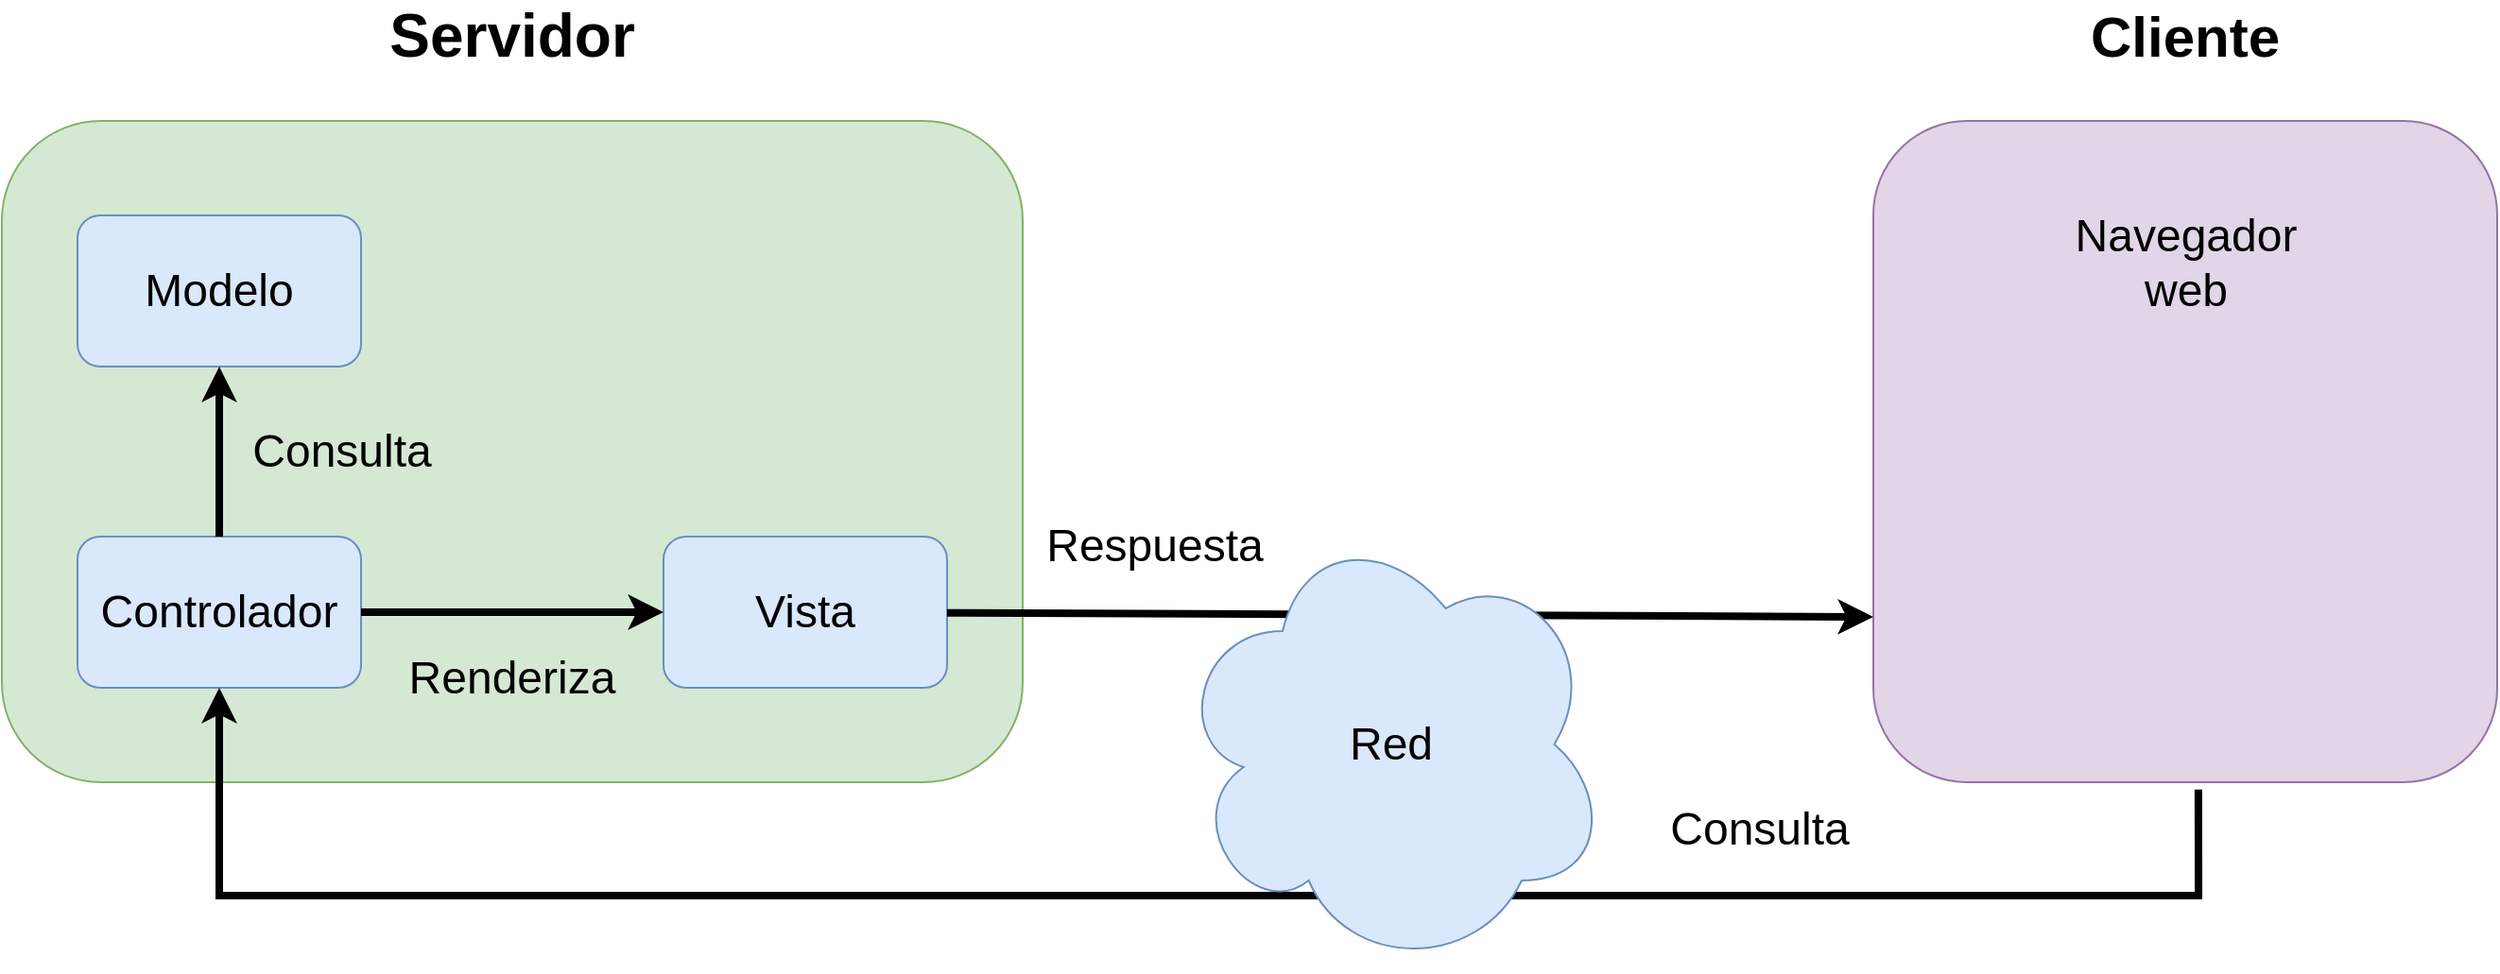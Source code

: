<mxfile version="20.8.3" type="github">
  <diagram id="mEQxacOhPSq-yas3wnEj" name="Página-1">
    <mxGraphModel dx="1426" dy="814" grid="1" gridSize="10" guides="1" tooltips="1" connect="1" arrows="1" fold="1" page="1" pageScale="1" pageWidth="850" pageHeight="1100" math="0" shadow="0">
      <root>
        <mxCell id="0" />
        <mxCell id="1" parent="0" />
        <mxCell id="Yf9Wv-2FDHJYX4lhgytP-1" value="" style="rounded=1;whiteSpace=wrap;html=1;fillColor=#d5e8d4;strokeColor=#82b366;" vertex="1" parent="1">
          <mxGeometry x="50" y="190" width="540" height="350" as="geometry" />
        </mxCell>
        <mxCell id="Yf9Wv-2FDHJYX4lhgytP-2" value="Modelo" style="rounded=1;whiteSpace=wrap;html=1;fontSize=24;fillColor=#dae8fc;strokeColor=#6c8ebf;" vertex="1" parent="1">
          <mxGeometry x="90" y="240" width="150" height="80" as="geometry" />
        </mxCell>
        <mxCell id="Yf9Wv-2FDHJYX4lhgytP-3" value="Vista" style="rounded=1;whiteSpace=wrap;html=1;fontSize=24;fillColor=#dae8fc;strokeColor=#6c8ebf;" vertex="1" parent="1">
          <mxGeometry x="400" y="410" width="150" height="80" as="geometry" />
        </mxCell>
        <mxCell id="Yf9Wv-2FDHJYX4lhgytP-4" value="Controlador" style="rounded=1;whiteSpace=wrap;html=1;fontSize=24;fillColor=#dae8fc;strokeColor=#6c8ebf;" vertex="1" parent="1">
          <mxGeometry x="90" y="410" width="150" height="80" as="geometry" />
        </mxCell>
        <mxCell id="Yf9Wv-2FDHJYX4lhgytP-7" value="" style="shape=image;verticalLabelPosition=bottom;labelBackgroundColor=default;verticalAlign=top;aspect=fixed;imageAspect=0;image=https://download.logo.wine/logo/Django_(web_framework)/Django_(web_framework)-Logo.wine.png;" vertex="1" parent="1">
          <mxGeometry x="285.15" y="180" width="299.71" height="200" as="geometry" />
        </mxCell>
        <mxCell id="Yf9Wv-2FDHJYX4lhgytP-9" value="" style="rounded=1;whiteSpace=wrap;html=1;fontSize=24;fillColor=#e1d5e7;strokeColor=#9673a6;" vertex="1" parent="1">
          <mxGeometry x="1040" y="190" width="330" height="350" as="geometry" />
        </mxCell>
        <mxCell id="Yf9Wv-2FDHJYX4lhgytP-14" value="" style="endArrow=classic;html=1;rounded=0;strokeWidth=4;fontSize=24;entryX=0;entryY=0.5;entryDx=0;entryDy=0;exitX=1;exitY=0.5;exitDx=0;exitDy=0;" edge="1" parent="1" source="Yf9Wv-2FDHJYX4lhgytP-4" target="Yf9Wv-2FDHJYX4lhgytP-3">
          <mxGeometry width="50" height="50" relative="1" as="geometry">
            <mxPoint x="640" y="450" as="sourcePoint" />
            <mxPoint x="690" y="400" as="targetPoint" />
          </mxGeometry>
        </mxCell>
        <mxCell id="Yf9Wv-2FDHJYX4lhgytP-15" value="" style="endArrow=classic;html=1;rounded=0;strokeWidth=4;fontSize=24;entryX=0.5;entryY=1;entryDx=0;entryDy=0;" edge="1" parent="1" source="Yf9Wv-2FDHJYX4lhgytP-4" target="Yf9Wv-2FDHJYX4lhgytP-2">
          <mxGeometry width="50" height="50" relative="1" as="geometry">
            <mxPoint x="640" y="450" as="sourcePoint" />
            <mxPoint x="690" y="400" as="targetPoint" />
          </mxGeometry>
        </mxCell>
        <mxCell id="Yf9Wv-2FDHJYX4lhgytP-16" value="&lt;font style=&quot;font-size: 32px;&quot;&gt;Servidor&lt;/font&gt;" style="text;html=1;strokeColor=none;fillColor=none;align=center;verticalAlign=middle;whiteSpace=wrap;rounded=0;fontSize=24;fontStyle=1" vertex="1" parent="1">
          <mxGeometry x="290" y="130" width="60" height="30" as="geometry" />
        </mxCell>
        <mxCell id="Yf9Wv-2FDHJYX4lhgytP-18" value="Cliente" style="text;html=1;strokeColor=none;fillColor=none;align=center;verticalAlign=middle;whiteSpace=wrap;rounded=0;fontSize=30;fontStyle=1" vertex="1" parent="1">
          <mxGeometry x="1175" y="130" width="60" height="30" as="geometry" />
        </mxCell>
        <mxCell id="Yf9Wv-2FDHJYX4lhgytP-20" value="" style="endArrow=classic;html=1;rounded=0;strokeWidth=4;fontSize=30;entryX=0;entryY=0.75;entryDx=0;entryDy=0;startArrow=none;" edge="1" parent="1" source="Yf9Wv-2FDHJYX4lhgytP-3" target="Yf9Wv-2FDHJYX4lhgytP-9">
          <mxGeometry width="50" height="50" relative="1" as="geometry">
            <mxPoint x="640" y="450" as="sourcePoint" />
            <mxPoint x="690" y="400" as="targetPoint" />
          </mxGeometry>
        </mxCell>
        <mxCell id="Yf9Wv-2FDHJYX4lhgytP-21" value="" style="endArrow=classic;html=1;rounded=0;strokeWidth=4;fontSize=30;exitX=0.521;exitY=1.011;exitDx=0;exitDy=0;exitPerimeter=0;entryX=0.5;entryY=1;entryDx=0;entryDy=0;" edge="1" parent="1" source="Yf9Wv-2FDHJYX4lhgytP-9" target="Yf9Wv-2FDHJYX4lhgytP-4">
          <mxGeometry width="50" height="50" relative="1" as="geometry">
            <mxPoint x="640" y="450" as="sourcePoint" />
            <mxPoint x="160" y="650" as="targetPoint" />
            <Array as="points">
              <mxPoint x="1212" y="600" />
              <mxPoint x="165" y="600" />
            </Array>
          </mxGeometry>
        </mxCell>
        <mxCell id="Yf9Wv-2FDHJYX4lhgytP-8" value="Red" style="ellipse;shape=cloud;whiteSpace=wrap;html=1;fontSize=24;fillColor=#dae8fc;strokeColor=#6c8ebf;" vertex="1" parent="1">
          <mxGeometry x="670" y="400" width="230" height="240" as="geometry" />
        </mxCell>
        <mxCell id="Yf9Wv-2FDHJYX4lhgytP-23" value="" style="shape=image;verticalLabelPosition=bottom;labelBackgroundColor=default;verticalAlign=top;aspect=fixed;imageAspect=0;image=https://cdn-icons-png.flaticon.com/512/6358/6358845.png;" vertex="1" parent="1">
          <mxGeometry x="1100" y="300" width="210" height="210" as="geometry" />
        </mxCell>
        <mxCell id="Yf9Wv-2FDHJYX4lhgytP-24" value="Navegador web" style="text;html=1;strokeColor=none;fillColor=none;align=center;verticalAlign=middle;whiteSpace=wrap;rounded=0;fontSize=24;" vertex="1" parent="1">
          <mxGeometry x="1152.5" y="250" width="105" height="30" as="geometry" />
        </mxCell>
        <mxCell id="Yf9Wv-2FDHJYX4lhgytP-25" value="Consulta" style="text;html=1;strokeColor=none;fillColor=none;align=center;verticalAlign=middle;whiteSpace=wrap;rounded=0;fontSize=24;" vertex="1" parent="1">
          <mxGeometry x="950" y="550" width="60" height="30" as="geometry" />
        </mxCell>
        <mxCell id="Yf9Wv-2FDHJYX4lhgytP-26" value="Consulta" style="text;html=1;strokeColor=none;fillColor=none;align=center;verticalAlign=middle;whiteSpace=wrap;rounded=0;fontSize=24;" vertex="1" parent="1">
          <mxGeometry x="200" y="350" width="60" height="30" as="geometry" />
        </mxCell>
        <mxCell id="Yf9Wv-2FDHJYX4lhgytP-27" value="Respuesta" style="text;html=1;strokeColor=none;fillColor=none;align=center;verticalAlign=middle;whiteSpace=wrap;rounded=0;fontSize=24;" vertex="1" parent="1">
          <mxGeometry x="630" y="400" width="60" height="30" as="geometry" />
        </mxCell>
        <mxCell id="Yf9Wv-2FDHJYX4lhgytP-28" value="Renderiza" style="text;html=1;strokeColor=none;fillColor=none;align=center;verticalAlign=middle;whiteSpace=wrap;rounded=0;fontSize=24;" vertex="1" parent="1">
          <mxGeometry x="290" y="470" width="60" height="30" as="geometry" />
        </mxCell>
      </root>
    </mxGraphModel>
  </diagram>
</mxfile>
